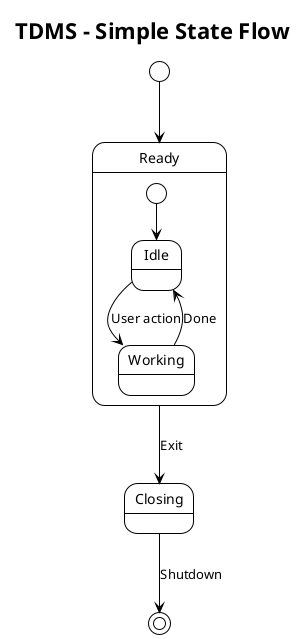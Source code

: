 @startuml state
!theme plain
title TDMS - Simple State Flow

[*] --> Ready

state Ready {
  [*] --> Idle
  Idle --> Working : User action
  Working --> Idle : Done
}

Ready --> Closing : Exit
Closing --> [*] : Shutdown

@enduml